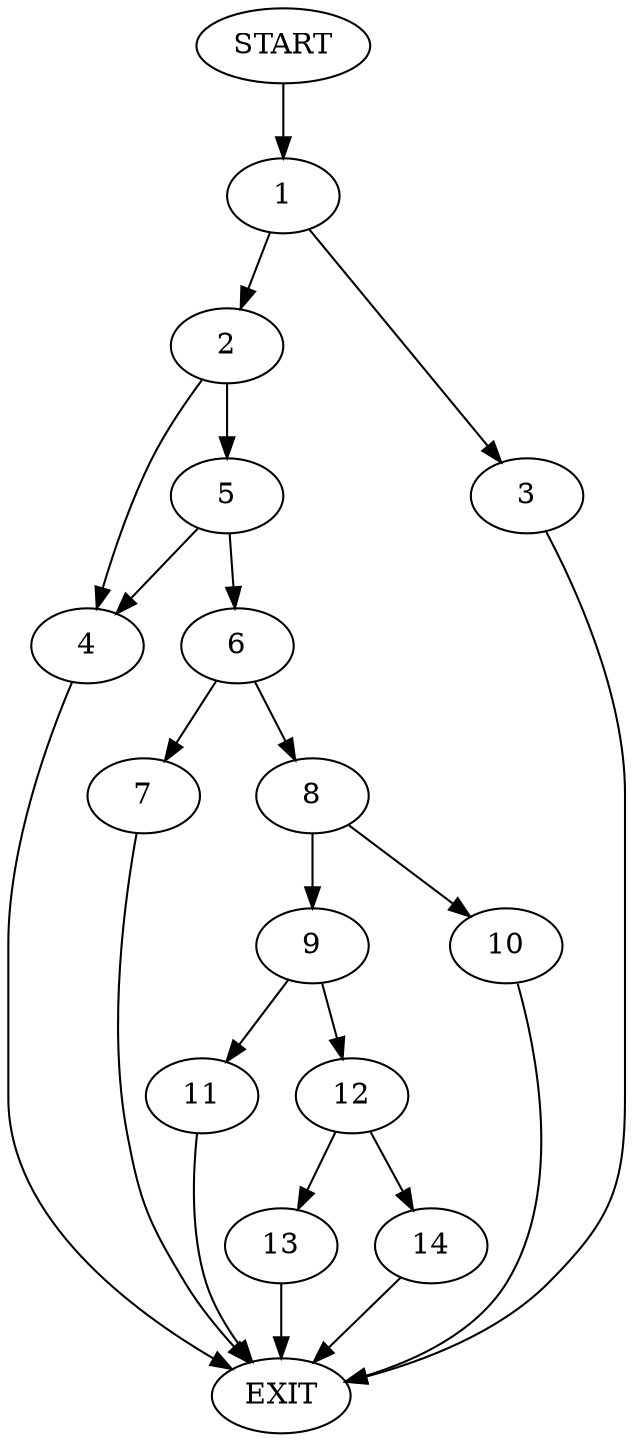 digraph {
0 [label="START"]
15 [label="EXIT"]
0 -> 1
1 -> 2
1 -> 3
3 -> 15
2 -> 4
2 -> 5
4 -> 15
5 -> 4
5 -> 6
6 -> 7
6 -> 8
8 -> 9
8 -> 10
7 -> 15
10 -> 15
9 -> 11
9 -> 12
12 -> 13
12 -> 14
11 -> 15
14 -> 15
13 -> 15
}
